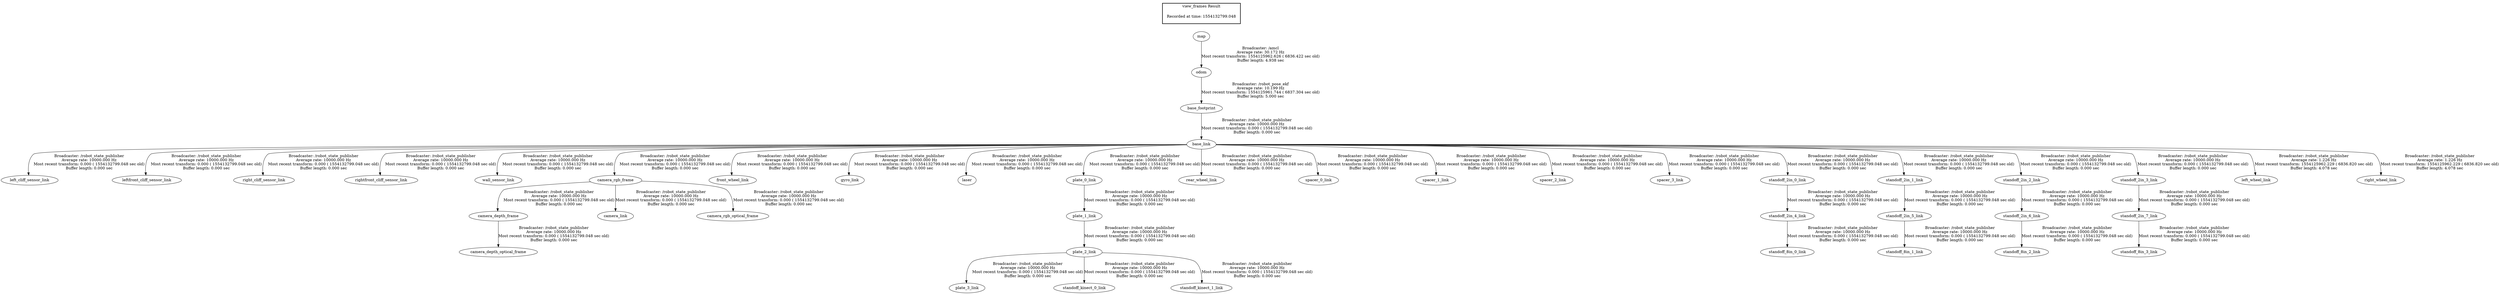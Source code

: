digraph G {
"odom" -> "base_footprint"[label="Broadcaster: /robot_pose_ekf\nAverage rate: 10.199 Hz\nMost recent transform: 1554125961.744 ( 6837.304 sec old)\nBuffer length: 5.000 sec\n"];
"map" -> "odom"[label="Broadcaster: /amcl\nAverage rate: 30.172 Hz\nMost recent transform: 1554125962.626 ( 6836.422 sec old)\nBuffer length: 4.938 sec\n"];
"base_footprint" -> "base_link"[label="Broadcaster: /robot_state_publisher\nAverage rate: 10000.000 Hz\nMost recent transform: 0.000 ( 1554132799.048 sec old)\nBuffer length: 0.000 sec\n"];
"base_link" -> "left_cliff_sensor_link"[label="Broadcaster: /robot_state_publisher\nAverage rate: 10000.000 Hz\nMost recent transform: 0.000 ( 1554132799.048 sec old)\nBuffer length: 0.000 sec\n"];
"base_link" -> "leftfront_cliff_sensor_link"[label="Broadcaster: /robot_state_publisher\nAverage rate: 10000.000 Hz\nMost recent transform: 0.000 ( 1554132799.048 sec old)\nBuffer length: 0.000 sec\n"];
"base_link" -> "right_cliff_sensor_link"[label="Broadcaster: /robot_state_publisher\nAverage rate: 10000.000 Hz\nMost recent transform: 0.000 ( 1554132799.048 sec old)\nBuffer length: 0.000 sec\n"];
"base_link" -> "rightfront_cliff_sensor_link"[label="Broadcaster: /robot_state_publisher\nAverage rate: 10000.000 Hz\nMost recent transform: 0.000 ( 1554132799.048 sec old)\nBuffer length: 0.000 sec\n"];
"base_link" -> "wall_sensor_link"[label="Broadcaster: /robot_state_publisher\nAverage rate: 10000.000 Hz\nMost recent transform: 0.000 ( 1554132799.048 sec old)\nBuffer length: 0.000 sec\n"];
"camera_rgb_frame" -> "camera_depth_frame"[label="Broadcaster: /robot_state_publisher\nAverage rate: 10000.000 Hz\nMost recent transform: 0.000 ( 1554132799.048 sec old)\nBuffer length: 0.000 sec\n"];
"base_link" -> "camera_rgb_frame"[label="Broadcaster: /robot_state_publisher\nAverage rate: 10000.000 Hz\nMost recent transform: 0.000 ( 1554132799.048 sec old)\nBuffer length: 0.000 sec\n"];
"camera_depth_frame" -> "camera_depth_optical_frame"[label="Broadcaster: /robot_state_publisher\nAverage rate: 10000.000 Hz\nMost recent transform: 0.000 ( 1554132799.048 sec old)\nBuffer length: 0.000 sec\n"];
"camera_rgb_frame" -> "camera_link"[label="Broadcaster: /robot_state_publisher\nAverage rate: 10000.000 Hz\nMost recent transform: 0.000 ( 1554132799.048 sec old)\nBuffer length: 0.000 sec\n"];
"camera_rgb_frame" -> "camera_rgb_optical_frame"[label="Broadcaster: /robot_state_publisher\nAverage rate: 10000.000 Hz\nMost recent transform: 0.000 ( 1554132799.048 sec old)\nBuffer length: 0.000 sec\n"];
"base_link" -> "front_wheel_link"[label="Broadcaster: /robot_state_publisher\nAverage rate: 10000.000 Hz\nMost recent transform: 0.000 ( 1554132799.048 sec old)\nBuffer length: 0.000 sec\n"];
"base_link" -> "gyro_link"[label="Broadcaster: /robot_state_publisher\nAverage rate: 10000.000 Hz\nMost recent transform: 0.000 ( 1554132799.048 sec old)\nBuffer length: 0.000 sec\n"];
"base_link" -> "laser"[label="Broadcaster: /robot_state_publisher\nAverage rate: 10000.000 Hz\nMost recent transform: 0.000 ( 1554132799.048 sec old)\nBuffer length: 0.000 sec\n"];
"base_link" -> "plate_0_link"[label="Broadcaster: /robot_state_publisher\nAverage rate: 10000.000 Hz\nMost recent transform: 0.000 ( 1554132799.048 sec old)\nBuffer length: 0.000 sec\n"];
"plate_0_link" -> "plate_1_link"[label="Broadcaster: /robot_state_publisher\nAverage rate: 10000.000 Hz\nMost recent transform: 0.000 ( 1554132799.048 sec old)\nBuffer length: 0.000 sec\n"];
"plate_1_link" -> "plate_2_link"[label="Broadcaster: /robot_state_publisher\nAverage rate: 10000.000 Hz\nMost recent transform: 0.000 ( 1554132799.048 sec old)\nBuffer length: 0.000 sec\n"];
"plate_2_link" -> "plate_3_link"[label="Broadcaster: /robot_state_publisher\nAverage rate: 10000.000 Hz\nMost recent transform: 0.000 ( 1554132799.048 sec old)\nBuffer length: 0.000 sec\n"];
"base_link" -> "rear_wheel_link"[label="Broadcaster: /robot_state_publisher\nAverage rate: 10000.000 Hz\nMost recent transform: 0.000 ( 1554132799.048 sec old)\nBuffer length: 0.000 sec\n"];
"base_link" -> "spacer_0_link"[label="Broadcaster: /robot_state_publisher\nAverage rate: 10000.000 Hz\nMost recent transform: 0.000 ( 1554132799.048 sec old)\nBuffer length: 0.000 sec\n"];
"base_link" -> "spacer_1_link"[label="Broadcaster: /robot_state_publisher\nAverage rate: 10000.000 Hz\nMost recent transform: 0.000 ( 1554132799.048 sec old)\nBuffer length: 0.000 sec\n"];
"base_link" -> "spacer_2_link"[label="Broadcaster: /robot_state_publisher\nAverage rate: 10000.000 Hz\nMost recent transform: 0.000 ( 1554132799.048 sec old)\nBuffer length: 0.000 sec\n"];
"base_link" -> "spacer_3_link"[label="Broadcaster: /robot_state_publisher\nAverage rate: 10000.000 Hz\nMost recent transform: 0.000 ( 1554132799.048 sec old)\nBuffer length: 0.000 sec\n"];
"base_link" -> "standoff_2in_0_link"[label="Broadcaster: /robot_state_publisher\nAverage rate: 10000.000 Hz\nMost recent transform: 0.000 ( 1554132799.048 sec old)\nBuffer length: 0.000 sec\n"];
"base_link" -> "standoff_2in_1_link"[label="Broadcaster: /robot_state_publisher\nAverage rate: 10000.000 Hz\nMost recent transform: 0.000 ( 1554132799.048 sec old)\nBuffer length: 0.000 sec\n"];
"base_link" -> "standoff_2in_2_link"[label="Broadcaster: /robot_state_publisher\nAverage rate: 10000.000 Hz\nMost recent transform: 0.000 ( 1554132799.048 sec old)\nBuffer length: 0.000 sec\n"];
"base_link" -> "standoff_2in_3_link"[label="Broadcaster: /robot_state_publisher\nAverage rate: 10000.000 Hz\nMost recent transform: 0.000 ( 1554132799.048 sec old)\nBuffer length: 0.000 sec\n"];
"standoff_2in_0_link" -> "standoff_2in_4_link"[label="Broadcaster: /robot_state_publisher\nAverage rate: 10000.000 Hz\nMost recent transform: 0.000 ( 1554132799.048 sec old)\nBuffer length: 0.000 sec\n"];
"standoff_2in_1_link" -> "standoff_2in_5_link"[label="Broadcaster: /robot_state_publisher\nAverage rate: 10000.000 Hz\nMost recent transform: 0.000 ( 1554132799.048 sec old)\nBuffer length: 0.000 sec\n"];
"standoff_2in_2_link" -> "standoff_2in_6_link"[label="Broadcaster: /robot_state_publisher\nAverage rate: 10000.000 Hz\nMost recent transform: 0.000 ( 1554132799.048 sec old)\nBuffer length: 0.000 sec\n"];
"standoff_2in_3_link" -> "standoff_2in_7_link"[label="Broadcaster: /robot_state_publisher\nAverage rate: 10000.000 Hz\nMost recent transform: 0.000 ( 1554132799.048 sec old)\nBuffer length: 0.000 sec\n"];
"standoff_2in_4_link" -> "standoff_8in_0_link"[label="Broadcaster: /robot_state_publisher\nAverage rate: 10000.000 Hz\nMost recent transform: 0.000 ( 1554132799.048 sec old)\nBuffer length: 0.000 sec\n"];
"standoff_2in_5_link" -> "standoff_8in_1_link"[label="Broadcaster: /robot_state_publisher\nAverage rate: 10000.000 Hz\nMost recent transform: 0.000 ( 1554132799.048 sec old)\nBuffer length: 0.000 sec\n"];
"standoff_2in_6_link" -> "standoff_8in_2_link"[label="Broadcaster: /robot_state_publisher\nAverage rate: 10000.000 Hz\nMost recent transform: 0.000 ( 1554132799.048 sec old)\nBuffer length: 0.000 sec\n"];
"standoff_2in_7_link" -> "standoff_8in_3_link"[label="Broadcaster: /robot_state_publisher\nAverage rate: 10000.000 Hz\nMost recent transform: 0.000 ( 1554132799.048 sec old)\nBuffer length: 0.000 sec\n"];
"plate_2_link" -> "standoff_kinect_0_link"[label="Broadcaster: /robot_state_publisher\nAverage rate: 10000.000 Hz\nMost recent transform: 0.000 ( 1554132799.048 sec old)\nBuffer length: 0.000 sec\n"];
"plate_2_link" -> "standoff_kinect_1_link"[label="Broadcaster: /robot_state_publisher\nAverage rate: 10000.000 Hz\nMost recent transform: 0.000 ( 1554132799.048 sec old)\nBuffer length: 0.000 sec\n"];
"base_link" -> "left_wheel_link"[label="Broadcaster: /robot_state_publisher\nAverage rate: 1.226 Hz\nMost recent transform: 1554125962.229 ( 6836.820 sec old)\nBuffer length: 4.078 sec\n"];
"base_link" -> "right_wheel_link"[label="Broadcaster: /robot_state_publisher\nAverage rate: 1.226 Hz\nMost recent transform: 1554125962.229 ( 6836.820 sec old)\nBuffer length: 4.078 sec\n"];
edge [style=invis];
 subgraph cluster_legend { style=bold; color=black; label ="view_frames Result";
"Recorded at time: 1554132799.048"[ shape=plaintext ] ;
 }->"map";
}